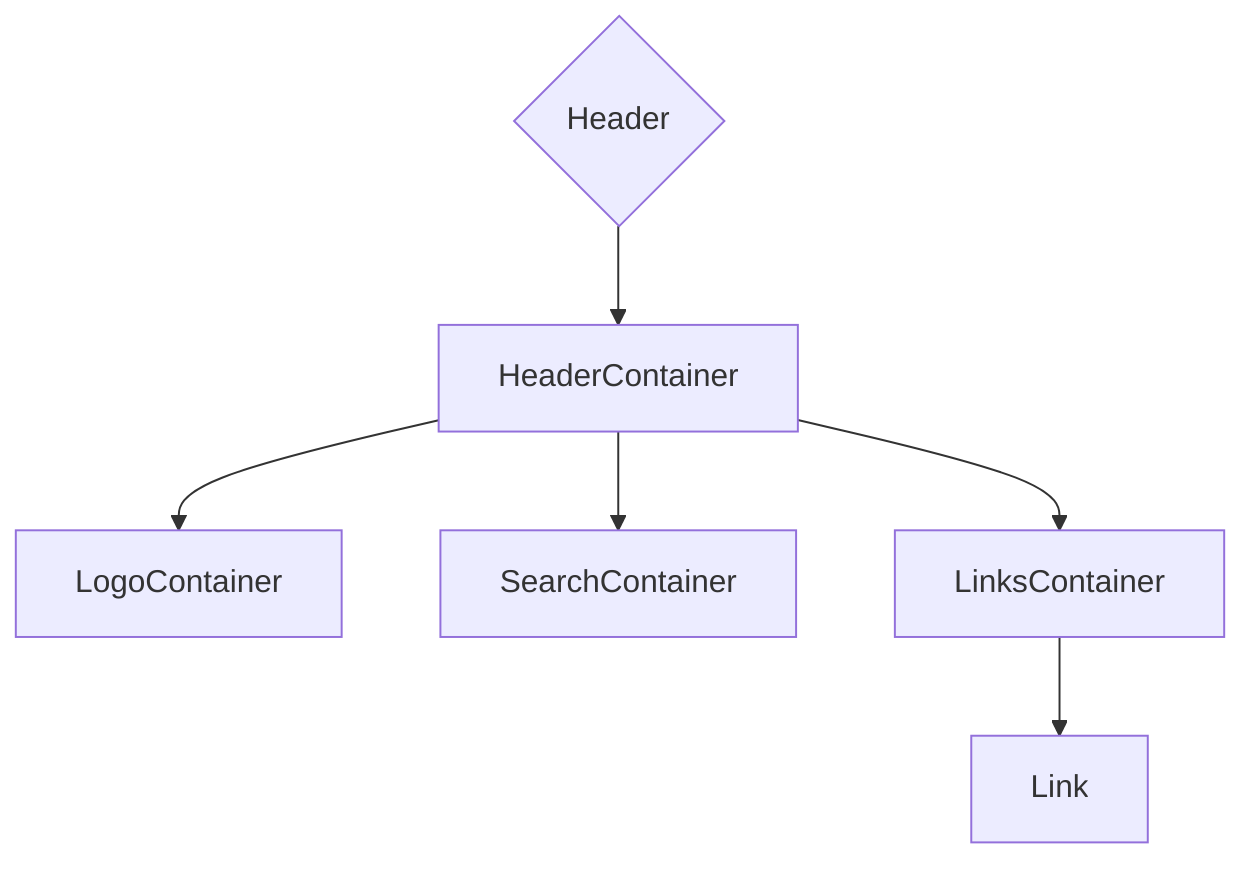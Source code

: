 graph TD
    A{Header} --> B[HeaderContainer]
    B --> B1[LogoContainer]
    B --> B2[SearchContainer]
    B --> B3[LinksContainer]
    B3 --> C[Link]